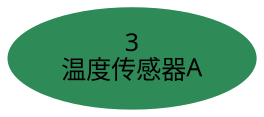 graph qing{
	rankdir = LR;
graph [bgcolor = transparent,autosize=false, size="8.0, 10"]
	node [shape = "ellipse", style = "filled", color = "#2E8B57", fontname = "FangSong", fontsize = "12"];
	3[label = "3\n温度传感器A"];
}
